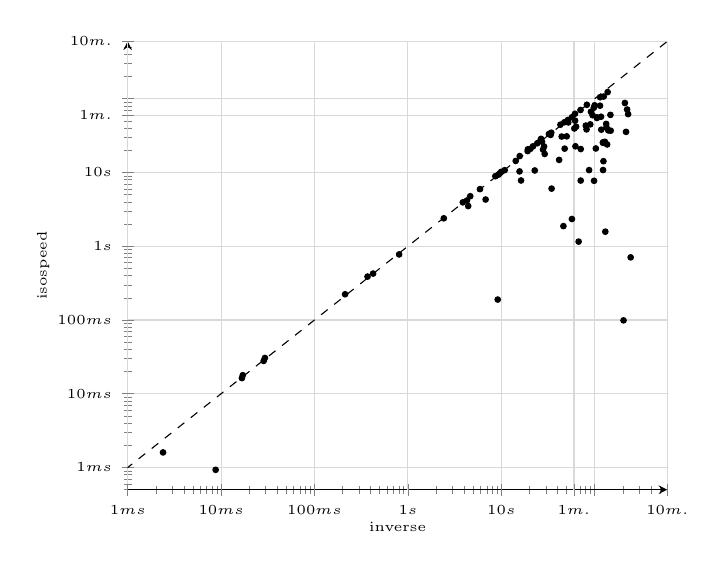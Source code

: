 \begin{tikzpicture}
\begin{axis}[
	font = \tiny,
	axis lines = left,
	axis lines = left,
	grid = major,
	grid style = {draw=gray!30},
	xmode = log,
	ymode = log,
	ymin = 0.5,
	ymax = 600000,
	xmin = 1,
	xmax = 600000,
	xlabel = {inverse},
	ylabel = {isospeed},
	label shift = {-6pt},
	% log ticks with fixed point,
	xtick = {0.1, 1, 10, 100, 1000, 10000, 100000, 1000000, 10000000},
	ytick = {0.1, 1, 10, 100, 1000, 10000, 100000, 1000000, 10000000},
	xticklabels = \empty,
	yticklabels = \empty,
	extra x ticks = {0.1, 1, 10, 100, 1000, 10000, 60000, 600000, 1800000, 3600000},
	extra x tick labels = {$100 {\mu}s$, $1 ms$, $10 ms$, $100 ms$, $1 s$, $10 s$, $1 m.$, $10 m.$, $30 m.$, $1 h$},
	extra y ticks = {0.1, 1, 10, 100, 1000, 10000, 60000, 600000, 1800000, 3600000},
	extra y tick labels = {$100 {\mu}s$, $1 ms$, $10 ms$, $100 ms$, $1 s$, $10 s$, $1 m.$, $10 m.$, $30 m.$, $1 h$},
]
	\addplot [only marks, mark size=1pt] coordinates {
		(27280.796, 26127.099)
		(3875.149, 3939.518)
		(34327.159, 34623.976)
		(4423.247, 3504.291)
		(228192.488, 61845.215)
		(61716.613, 50450.567)
		(9161.543, 189.141)
		(9607.536, 9691.966)
		(26673.773, 28579.885)
		(2424.171, 2391.028)
		(16276.311, 7791.031)
		(203608.833, 98.745)
		(29.457, 30.547)
		(97896.903, 75513.789)
		(33793.722, 32341.362)
		(63281.964, 41735.65)
		(4290.341, 4166.591)
		(8641.526, 8906.548)
		(6798.231, 4299.656)
		(222540.029, 71436.679)
		(17.082, 17.831)
		(47710.439, 21061.575)
		(57217.234, 56204.017)
		(15759.524, 16698.469)
		(51736.94, 51514.316)
		(242809.53, 706.495)
		(80421.943, 43211.217)
		(67320.853, 1155.182)
		(147449.866, 60415.578)
		(20534.195, 20965.1)
		(16.704, 16.312)
		(61578.352, 62537.002)
		(52146.25, 47768.08)
		(2.39, 1.6)
		(50193.918, 30913.537)
		(29158.999, 17837.209)
		(805.794, 774.737)
		(27979.123, 20424.531)
		(22836.983, 10651.067)
		(117663.625, 38067.671)
		(137686.095, 122975.024)
		(4652.081, 4766.235)
		(105512.981, 54834.493)
		(70856.446, 7774.486)
		(9981.128, 10200.377)
		(46292.307, 1874.377)
		(24266.263, 24884.61)
		(41639.866, 14809.134)
		(94861.301, 59909.825)
		(424.245, 425.717)
		(10882.989, 10742.62)
		(28701.429, 22546.396)
		(102940.089, 21162.088)
		(123027.45, 10788.083)
		(82494.642, 82737.144)
		(129996.105, 1575.018)
		(21850.499, 22628.969)
		(19149.362, 19498.086)
		(122906.111, 25235.106)
		(122808.487, 25624.208)
		(9335.218, 9346.807)
		(124958.742, 107093.525)
		(87192.552, 10773.742)
		(136025.978, 23999.519)
		(15690.479, 10347.188)
		(60608.666, 39518.492)
		(99929.647, 81453.255)
		(57046.638, 2340.143)
		(116988.543, 56993.408)
		(14283.082, 14350.361)
		(114139.97, 80488.624)
		(148520.655, 36874.698)
		(91187.688, 66608.133)
		(70545.635, 70347.557)
		(34585.145, 6044.117)
		(44347.491, 30710.222)
		(26337.967, 27252.299)
		(216732.216, 35543.582)
		(89652.064, 44918.85)
		(70990.244, 20787.744)
		(8.743, 0.929)
		(132800.123, 45585.941)
		(98513.107, 7716.092)
		(128671.332, 26051.243)
		(124090.86, 14232.126)
		(32343.245, 33192.658)
		(133800.477, 41070.111)
		(5919.004, 5948.013)
		(369.79, 387.468)
		(47304.103, 47907.789)
		(28.585, 27.878)
		(114327.66, 104814.722)
		(62265.737, 22663.958)
		(19289.185, 20636.873)
		(105815.303, 55852.556)
		(210632.288, 87612.047)
		(139934.282, 37231.099)
		(212.549, 223.221)
		(81863.658, 38395.413)
		(42961.183, 44506.042)
	};
	\addplot+ [mark=none, black, dashed, domain=0.5:600000] {x};
\end{axis}
\end{tikzpicture}
